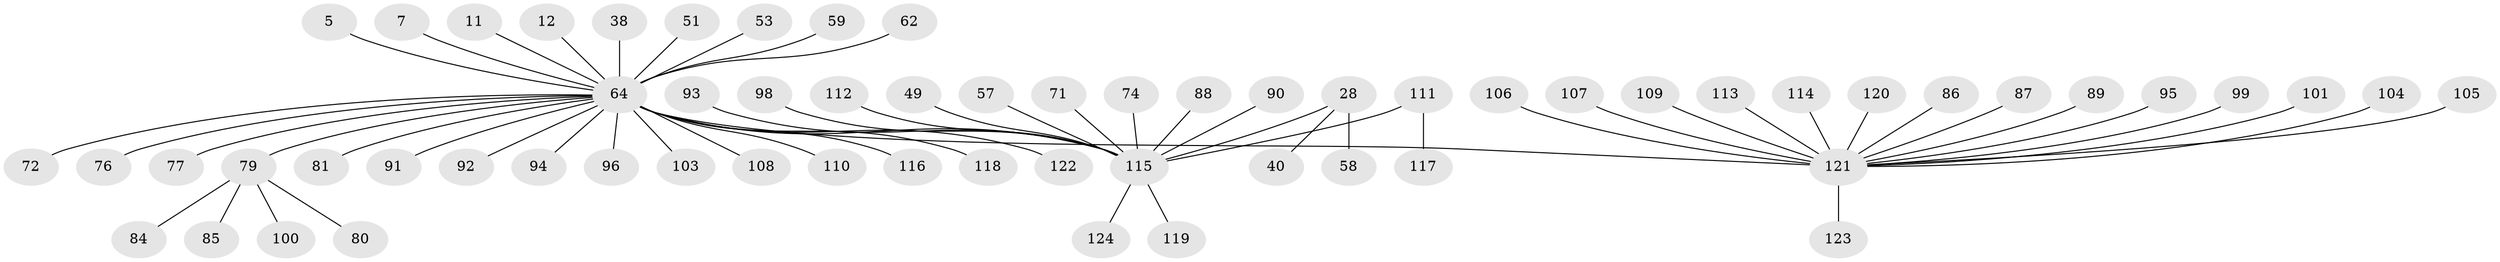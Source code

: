 // original degree distribution, {3: 0.08870967741935484, 12: 0.008064516129032258, 32: 0.008064516129032258, 2: 0.25, 1: 0.5725806451612904, 7: 0.016129032258064516, 4: 0.016129032258064516, 9: 0.008064516129032258, 5: 0.024193548387096774, 6: 0.008064516129032258}
// Generated by graph-tools (version 1.1) at 2025/48/03/09/25 04:48:34]
// undirected, 62 vertices, 61 edges
graph export_dot {
graph [start="1"]
  node [color=gray90,style=filled];
  5;
  7;
  11;
  12;
  28 [super="+10"];
  38;
  40;
  49 [super="+23"];
  51 [super="+33"];
  53;
  57;
  58;
  59;
  62;
  64 [super="+3"];
  71;
  72;
  74;
  76 [super="+69"];
  77 [super="+6"];
  79 [super="+17+46+47+68"];
  80 [super="+60"];
  81;
  84 [super="+83"];
  85;
  86;
  87;
  88;
  89 [super="+70"];
  90 [super="+61"];
  91;
  92;
  93;
  94;
  95;
  96 [super="+35"];
  98 [super="+48"];
  99;
  100 [super="+67"];
  101;
  103;
  104;
  105;
  106 [super="+78"];
  107 [super="+102"];
  108;
  109;
  110;
  111 [super="+42"];
  112;
  113;
  114;
  115 [super="+19+75+37+50+43"];
  116;
  117;
  118;
  119;
  120;
  121 [super="+54+97+56+82"];
  122 [super="+52"];
  123;
  124;
  5 -- 64;
  7 -- 64;
  11 -- 64;
  12 -- 64;
  28 -- 58;
  28 -- 40;
  28 -- 115 [weight=2];
  38 -- 64;
  49 -- 115;
  51 -- 64;
  53 -- 64;
  57 -- 115;
  59 -- 64;
  62 -- 64;
  64 -- 72;
  64 -- 76;
  64 -- 77;
  64 -- 79 [weight=2];
  64 -- 81;
  64 -- 91;
  64 -- 92;
  64 -- 94;
  64 -- 96;
  64 -- 103;
  64 -- 108;
  64 -- 110;
  64 -- 115 [weight=3];
  64 -- 116;
  64 -- 118;
  64 -- 121 [weight=3];
  64 -- 122;
  71 -- 115;
  74 -- 115;
  79 -- 85;
  79 -- 80;
  79 -- 100;
  79 -- 84;
  86 -- 121;
  87 -- 121;
  88 -- 115;
  89 -- 121;
  90 -- 115;
  93 -- 115;
  95 -- 121;
  98 -- 115;
  99 -- 121;
  101 -- 121;
  104 -- 121;
  105 -- 121;
  106 -- 121;
  107 -- 121 [weight=2];
  109 -- 121;
  111 -- 117;
  111 -- 115 [weight=2];
  112 -- 115;
  113 -- 121;
  114 -- 121;
  115 -- 124;
  115 -- 119;
  120 -- 121;
  121 -- 123;
}
